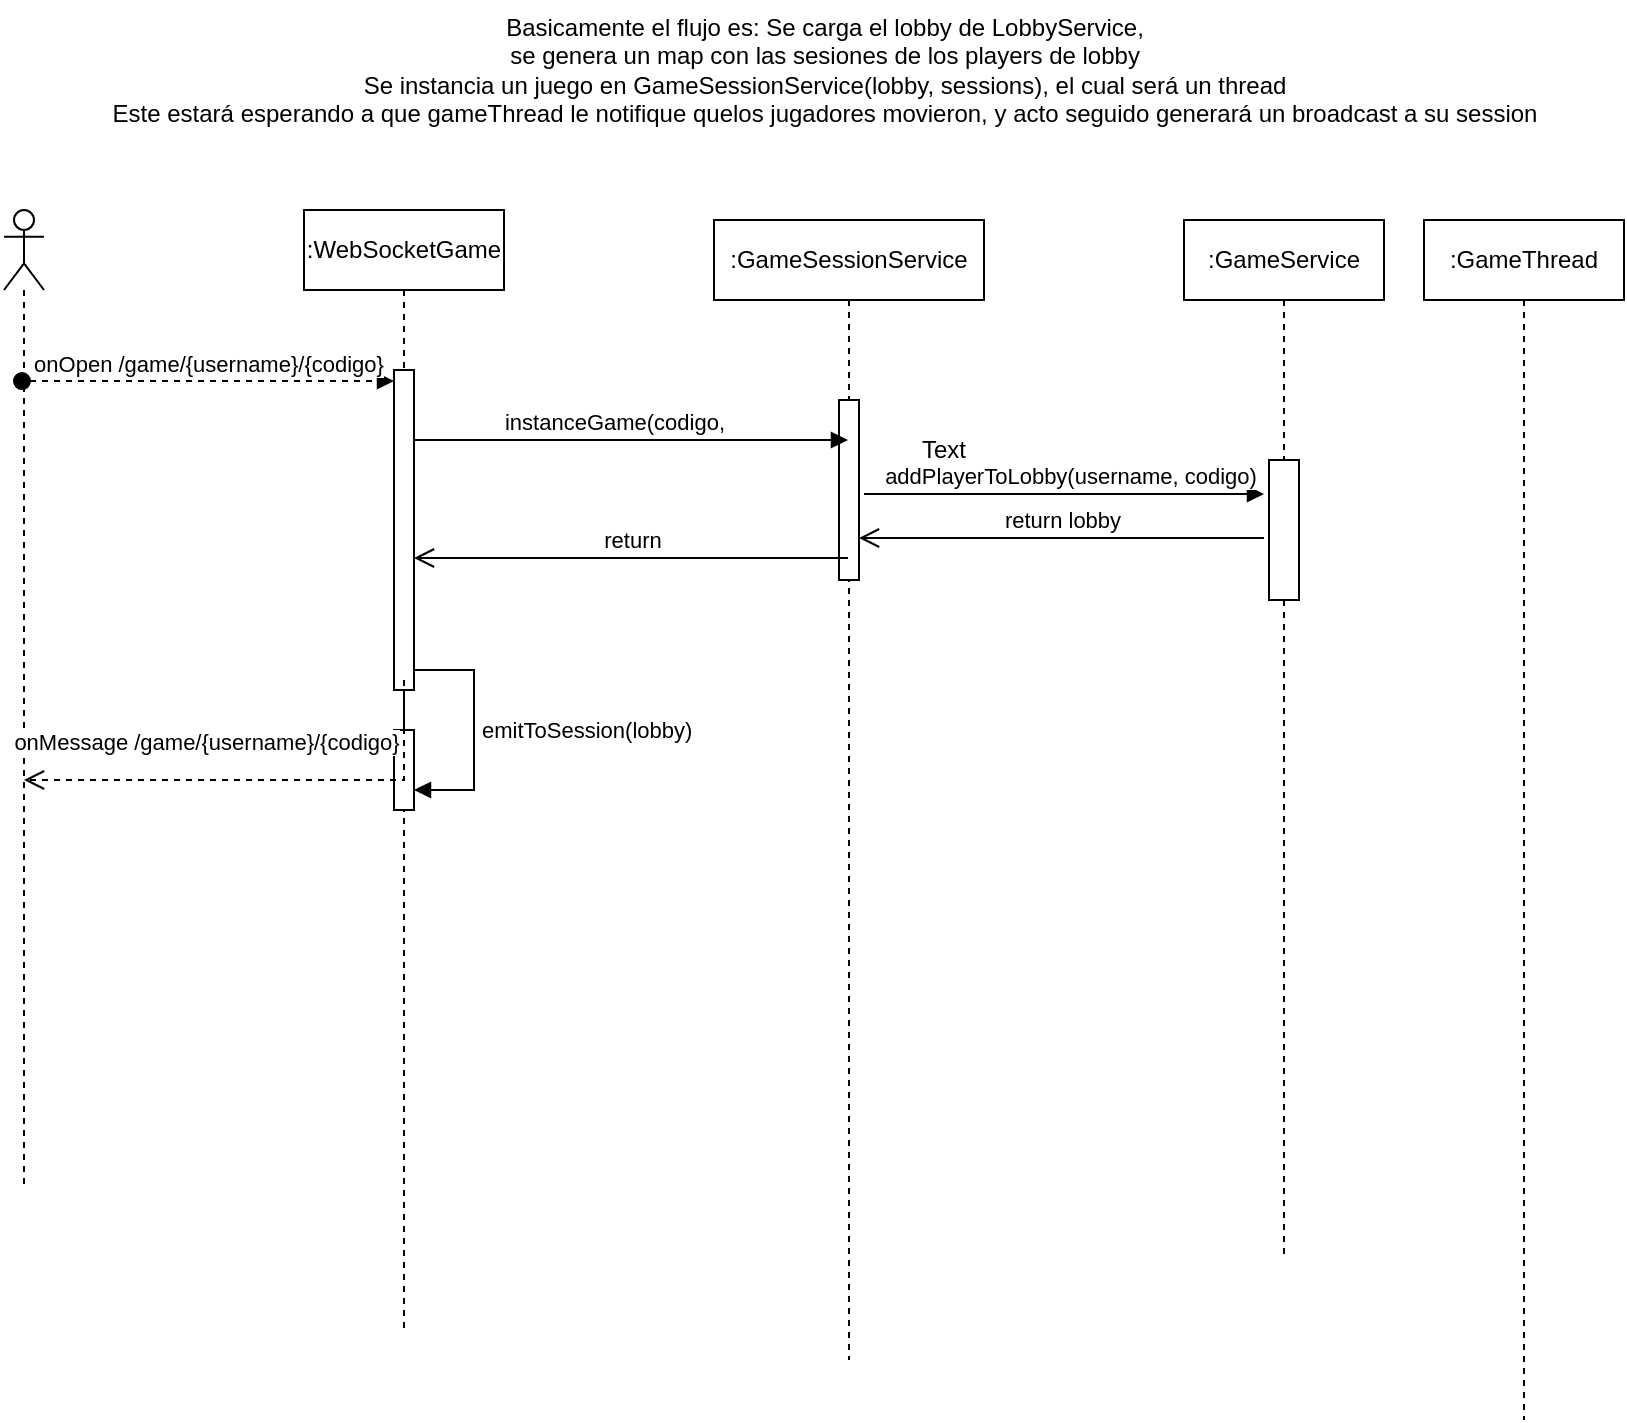 <mxfile version="21.1.2" type="device">
  <diagram name="Page-1" id="2YBvvXClWsGukQMizWep">
    <mxGraphModel dx="1034" dy="430" grid="1" gridSize="10" guides="1" tooltips="1" connect="1" arrows="1" fold="1" page="1" pageScale="1" pageWidth="850" pageHeight="1100" math="0" shadow="0">
      <root>
        <mxCell id="0" />
        <mxCell id="1" parent="0" />
        <mxCell id="aM9ryv3xv72pqoxQDRHE-1" value=":WebSocketGame" style="shape=umlLifeline;perimeter=lifelinePerimeter;whiteSpace=wrap;html=1;container=0;dropTarget=0;collapsible=0;recursiveResize=0;outlineConnect=0;portConstraint=eastwest;newEdgeStyle={&quot;edgeStyle&quot;:&quot;elbowEdgeStyle&quot;,&quot;elbow&quot;:&quot;vertical&quot;,&quot;curved&quot;:0,&quot;rounded&quot;:0};" parent="1" vertex="1">
          <mxGeometry x="210" y="115" width="100" height="560" as="geometry" />
        </mxCell>
        <mxCell id="aM9ryv3xv72pqoxQDRHE-2" value="" style="html=1;points=[];perimeter=orthogonalPerimeter;outlineConnect=0;targetShapes=umlLifeline;portConstraint=eastwest;newEdgeStyle={&quot;edgeStyle&quot;:&quot;elbowEdgeStyle&quot;,&quot;elbow&quot;:&quot;vertical&quot;,&quot;curved&quot;:0,&quot;rounded&quot;:0};" parent="aM9ryv3xv72pqoxQDRHE-1" vertex="1">
          <mxGeometry x="45" y="80" width="10" height="160" as="geometry" />
        </mxCell>
        <mxCell id="72VKNaRO4D2OvuFAtT3x-12" value="" style="html=1;points=[];perimeter=orthogonalPerimeter;outlineConnect=0;targetShapes=umlLifeline;portConstraint=eastwest;newEdgeStyle={&quot;edgeStyle&quot;:&quot;elbowEdgeStyle&quot;,&quot;elbow&quot;:&quot;vertical&quot;,&quot;curved&quot;:0,&quot;rounded&quot;:0};" parent="aM9ryv3xv72pqoxQDRHE-1" vertex="1">
          <mxGeometry x="45" y="260" width="10" height="40" as="geometry" />
        </mxCell>
        <mxCell id="72VKNaRO4D2OvuFAtT3x-13" value="emitToSession(lobby)" style="html=1;align=left;spacingLeft=2;endArrow=block;rounded=0;edgeStyle=orthogonalEdgeStyle;curved=0;rounded=0;" parent="aM9ryv3xv72pqoxQDRHE-1" source="aM9ryv3xv72pqoxQDRHE-2" target="72VKNaRO4D2OvuFAtT3x-12" edge="1">
          <mxGeometry relative="1" as="geometry">
            <mxPoint x="55" y="260" as="sourcePoint" />
            <Array as="points">
              <mxPoint x="85" y="230" />
              <mxPoint x="85" y="290" />
            </Array>
          </mxGeometry>
        </mxCell>
        <mxCell id="aM9ryv3xv72pqoxQDRHE-5" value=":GameSessionService" style="shape=umlLifeline;perimeter=lifelinePerimeter;whiteSpace=wrap;html=1;container=0;dropTarget=0;collapsible=0;recursiveResize=0;outlineConnect=0;portConstraint=eastwest;newEdgeStyle={&quot;edgeStyle&quot;:&quot;elbowEdgeStyle&quot;,&quot;elbow&quot;:&quot;vertical&quot;,&quot;curved&quot;:0,&quot;rounded&quot;:0};" parent="1" vertex="1">
          <mxGeometry x="415" y="120" width="135" height="570" as="geometry" />
        </mxCell>
        <mxCell id="72VKNaRO4D2OvuFAtT3x-9" value="" style="html=1;points=[];perimeter=orthogonalPerimeter;outlineConnect=0;targetShapes=umlLifeline;portConstraint=eastwest;newEdgeStyle={&quot;edgeStyle&quot;:&quot;elbowEdgeStyle&quot;,&quot;elbow&quot;:&quot;vertical&quot;,&quot;curved&quot;:0,&quot;rounded&quot;:0};" parent="aM9ryv3xv72pqoxQDRHE-5" vertex="1">
          <mxGeometry x="62.5" y="90" width="10" height="90" as="geometry" />
        </mxCell>
        <mxCell id="_dzadK7-pB-u_Yl88fLQ-1" value=":GameService" style="shape=umlLifeline;perimeter=lifelinePerimeter;whiteSpace=wrap;html=1;container=0;dropTarget=0;collapsible=0;recursiveResize=0;outlineConnect=0;portConstraint=eastwest;newEdgeStyle={&quot;edgeStyle&quot;:&quot;elbowEdgeStyle&quot;,&quot;elbow&quot;:&quot;vertical&quot;,&quot;curved&quot;:0,&quot;rounded&quot;:0};" parent="1" vertex="1">
          <mxGeometry x="650" y="120" width="100" height="520" as="geometry" />
        </mxCell>
        <mxCell id="72VKNaRO4D2OvuFAtT3x-10" value="" style="html=1;points=[];perimeter=orthogonalPerimeter;outlineConnect=0;targetShapes=umlLifeline;portConstraint=eastwest;newEdgeStyle={&quot;edgeStyle&quot;:&quot;elbowEdgeStyle&quot;,&quot;elbow&quot;:&quot;vertical&quot;,&quot;curved&quot;:0,&quot;rounded&quot;:0};" parent="_dzadK7-pB-u_Yl88fLQ-1" vertex="1">
          <mxGeometry x="42.5" y="120" width="15" height="70" as="geometry" />
        </mxCell>
        <mxCell id="_dzadK7-pB-u_Yl88fLQ-17" value="return lobby" style="html=1;verticalAlign=bottom;endArrow=open;endSize=8;edgeStyle=elbowEdgeStyle;elbow=vertical;curved=0;rounded=0;" parent="1" edge="1" target="72VKNaRO4D2OvuFAtT3x-9">
          <mxGeometry relative="1" as="geometry">
            <mxPoint x="470" y="279" as="targetPoint" />
            <Array as="points">
              <mxPoint x="620" y="279" />
            </Array>
            <mxPoint x="690" y="279" as="sourcePoint" />
          </mxGeometry>
        </mxCell>
        <mxCell id="_dzadK7-pB-u_Yl88fLQ-21" value="" style="shape=umlLifeline;perimeter=lifelinePerimeter;whiteSpace=wrap;html=1;container=1;dropTarget=0;collapsible=0;recursiveResize=0;outlineConnect=0;portConstraint=eastwest;newEdgeStyle={&quot;edgeStyle&quot;:&quot;elbowEdgeStyle&quot;,&quot;elbow&quot;:&quot;vertical&quot;,&quot;curved&quot;:0,&quot;rounded&quot;:0};participant=umlActor;" parent="1" vertex="1">
          <mxGeometry x="60" y="115" width="20" height="490" as="geometry" />
        </mxCell>
        <mxCell id="72VKNaRO4D2OvuFAtT3x-6" value="addPlayerToLobby(username, codigo)" style="html=1;verticalAlign=bottom;endArrow=block;edgeStyle=elbowEdgeStyle;elbow=vertical;curved=0;rounded=0;" parent="1" edge="1">
          <mxGeometry x="0.026" relative="1" as="geometry">
            <mxPoint x="490" y="257" as="sourcePoint" />
            <Array as="points">
              <mxPoint x="582" y="257" />
            </Array>
            <mxPoint x="690" y="257" as="targetPoint" />
            <mxPoint as="offset" />
          </mxGeometry>
        </mxCell>
        <mxCell id="72VKNaRO4D2OvuFAtT3x-7" value="instanceGame(codigo," style="html=1;verticalAlign=bottom;endArrow=block;edgeStyle=elbowEdgeStyle;elbow=vertical;curved=0;rounded=0;" parent="1" edge="1" target="aM9ryv3xv72pqoxQDRHE-5">
          <mxGeometry x="-0.078" relative="1" as="geometry">
            <mxPoint x="265" y="230" as="sourcePoint" />
            <Array as="points">
              <mxPoint x="400" y="230" />
            </Array>
            <mxPoint x="460" y="230" as="targetPoint" />
            <mxPoint as="offset" />
          </mxGeometry>
        </mxCell>
        <mxCell id="72VKNaRO4D2OvuFAtT3x-11" value="return" style="html=1;verticalAlign=bottom;endArrow=open;endSize=8;edgeStyle=elbowEdgeStyle;elbow=vertical;curved=0;rounded=0;" parent="1" edge="1" source="aM9ryv3xv72pqoxQDRHE-5">
          <mxGeometry relative="1" as="geometry">
            <mxPoint x="265" y="289" as="targetPoint" />
            <Array as="points">
              <mxPoint x="380" y="289" />
              <mxPoint x="420" y="219" />
              <mxPoint x="385" y="289" />
            </Array>
            <mxPoint x="460" y="289" as="sourcePoint" />
          </mxGeometry>
        </mxCell>
        <mxCell id="72VKNaRO4D2OvuFAtT3x-14" value="onMessage /game/{username}/{codigo}" style="html=1;verticalAlign=bottom;endArrow=open;dashed=1;endSize=8;edgeStyle=elbowEdgeStyle;elbow=vertical;curved=0;rounded=0;" parent="1" target="_dzadK7-pB-u_Yl88fLQ-21" edge="1">
          <mxGeometry x="0.247" y="-10" relative="1" as="geometry">
            <mxPoint x="260" y="350" as="sourcePoint" />
            <mxPoint x="180" y="350" as="targetPoint" />
            <mxPoint as="offset" />
            <Array as="points">
              <mxPoint x="220" y="400" />
            </Array>
          </mxGeometry>
        </mxCell>
        <mxCell id="72VKNaRO4D2OvuFAtT3x-24" value=":GameThread" style="shape=umlLifeline;perimeter=lifelinePerimeter;whiteSpace=wrap;html=1;container=0;dropTarget=0;collapsible=0;recursiveResize=0;outlineConnect=0;portConstraint=eastwest;newEdgeStyle={&quot;edgeStyle&quot;:&quot;elbowEdgeStyle&quot;,&quot;elbow&quot;:&quot;vertical&quot;,&quot;curved&quot;:0,&quot;rounded&quot;:0};" parent="1" vertex="1">
          <mxGeometry x="770" y="120" width="100" height="600" as="geometry" />
        </mxCell>
        <mxCell id="aM9ryv3xv72pqoxQDRHE-3" value="onOpen /game/{username}/{codigo}" style="html=1;verticalAlign=bottom;startArrow=oval;endArrow=block;startSize=8;edgeStyle=elbowEdgeStyle;elbow=vertical;curved=0;rounded=0;dashed=1;" parent="1" edge="1">
          <mxGeometry relative="1" as="geometry">
            <mxPoint x="69" y="200.53" as="sourcePoint" />
            <mxPoint x="255" y="200.53" as="targetPoint" />
          </mxGeometry>
        </mxCell>
        <mxCell id="GfLaldNyBxMj6II3LzVx-1" value="Text" style="text;html=1;strokeColor=none;fillColor=none;align=center;verticalAlign=middle;whiteSpace=wrap;rounded=0;" vertex="1" parent="1">
          <mxGeometry x="500" y="220" width="60" height="30" as="geometry" />
        </mxCell>
        <mxCell id="GfLaldNyBxMj6II3LzVx-2" value="Basicamente el flujo es: Se carga el lobby de LobbyService, &lt;br&gt;se genera un map con las sesiones de los players de lobby&lt;br&gt;Se instancia un juego en GameSessionService(lobby, sessions), el cual será un thread&lt;br&gt;Este estará esperando a que gameThread le notifique quelos jugadores movieron, y acto seguido generará un broadcast a su session" style="text;html=1;align=center;verticalAlign=middle;resizable=0;points=[];autosize=1;strokeColor=none;fillColor=none;" vertex="1" parent="1">
          <mxGeometry x="100" y="10" width="740" height="70" as="geometry" />
        </mxCell>
      </root>
    </mxGraphModel>
  </diagram>
</mxfile>
